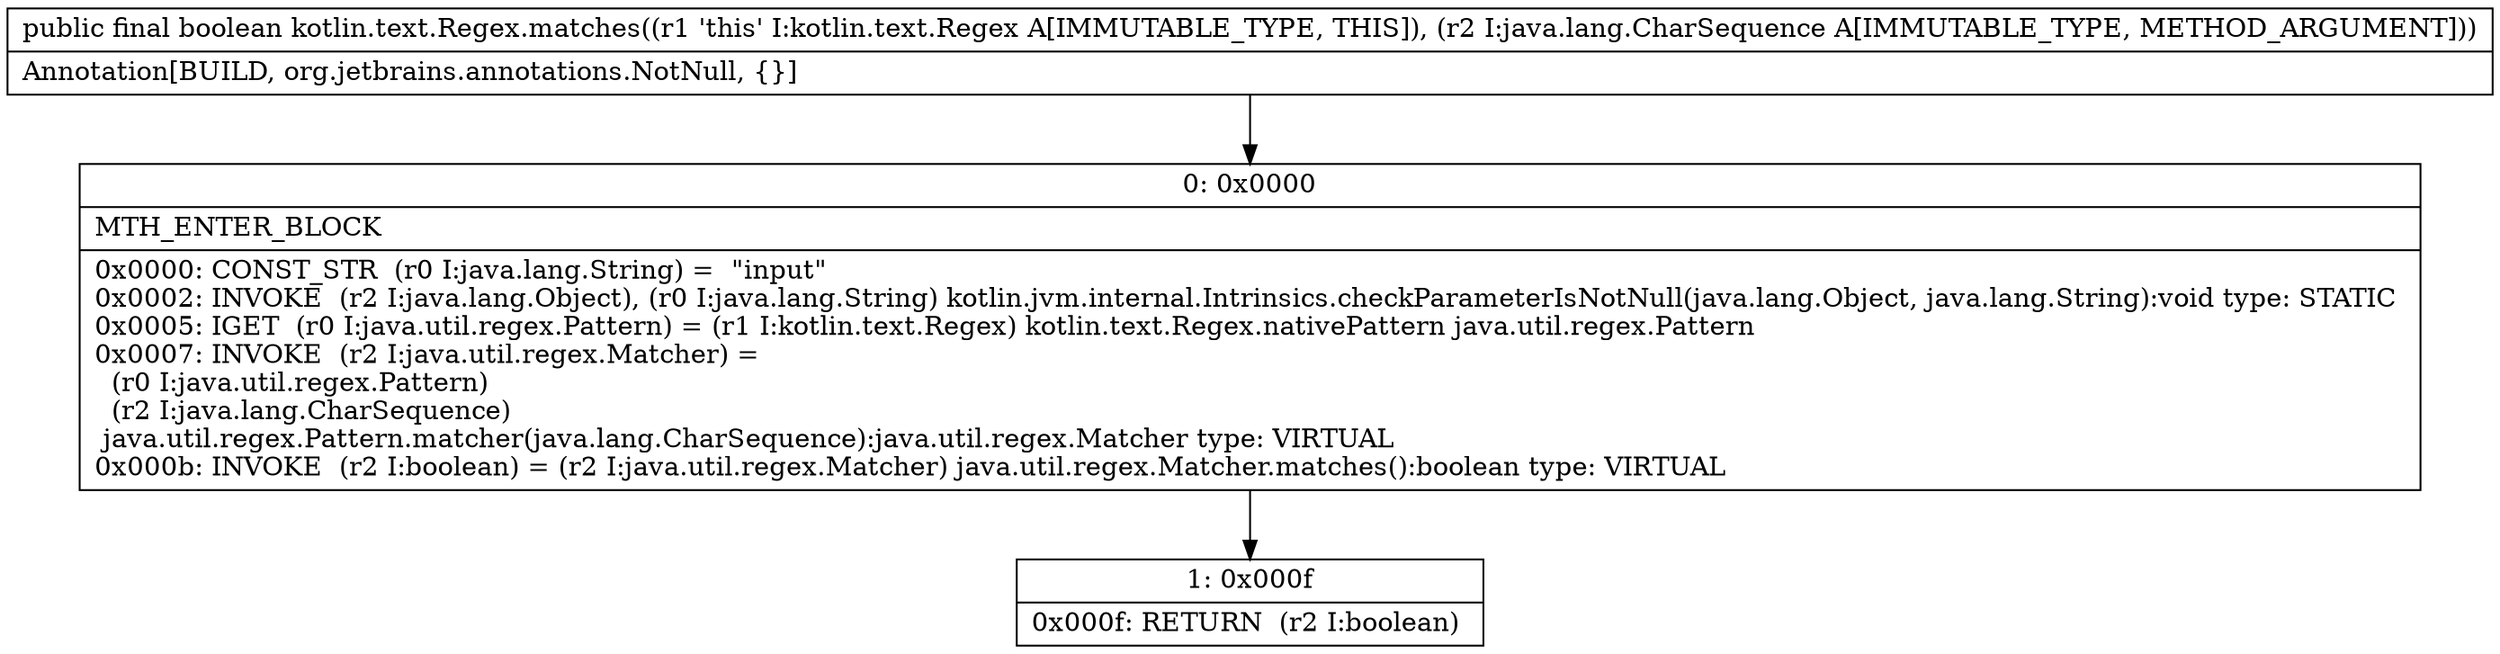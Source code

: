 digraph "CFG forkotlin.text.Regex.matches(Ljava\/lang\/CharSequence;)Z" {
Node_0 [shape=record,label="{0\:\ 0x0000|MTH_ENTER_BLOCK\l|0x0000: CONST_STR  (r0 I:java.lang.String) =  \"input\" \l0x0002: INVOKE  (r2 I:java.lang.Object), (r0 I:java.lang.String) kotlin.jvm.internal.Intrinsics.checkParameterIsNotNull(java.lang.Object, java.lang.String):void type: STATIC \l0x0005: IGET  (r0 I:java.util.regex.Pattern) = (r1 I:kotlin.text.Regex) kotlin.text.Regex.nativePattern java.util.regex.Pattern \l0x0007: INVOKE  (r2 I:java.util.regex.Matcher) = \l  (r0 I:java.util.regex.Pattern)\l  (r2 I:java.lang.CharSequence)\l java.util.regex.Pattern.matcher(java.lang.CharSequence):java.util.regex.Matcher type: VIRTUAL \l0x000b: INVOKE  (r2 I:boolean) = (r2 I:java.util.regex.Matcher) java.util.regex.Matcher.matches():boolean type: VIRTUAL \l}"];
Node_1 [shape=record,label="{1\:\ 0x000f|0x000f: RETURN  (r2 I:boolean) \l}"];
MethodNode[shape=record,label="{public final boolean kotlin.text.Regex.matches((r1 'this' I:kotlin.text.Regex A[IMMUTABLE_TYPE, THIS]), (r2 I:java.lang.CharSequence A[IMMUTABLE_TYPE, METHOD_ARGUMENT]))  | Annotation[BUILD, org.jetbrains.annotations.NotNull, \{\}]\l}"];
MethodNode -> Node_0;
Node_0 -> Node_1;
}

